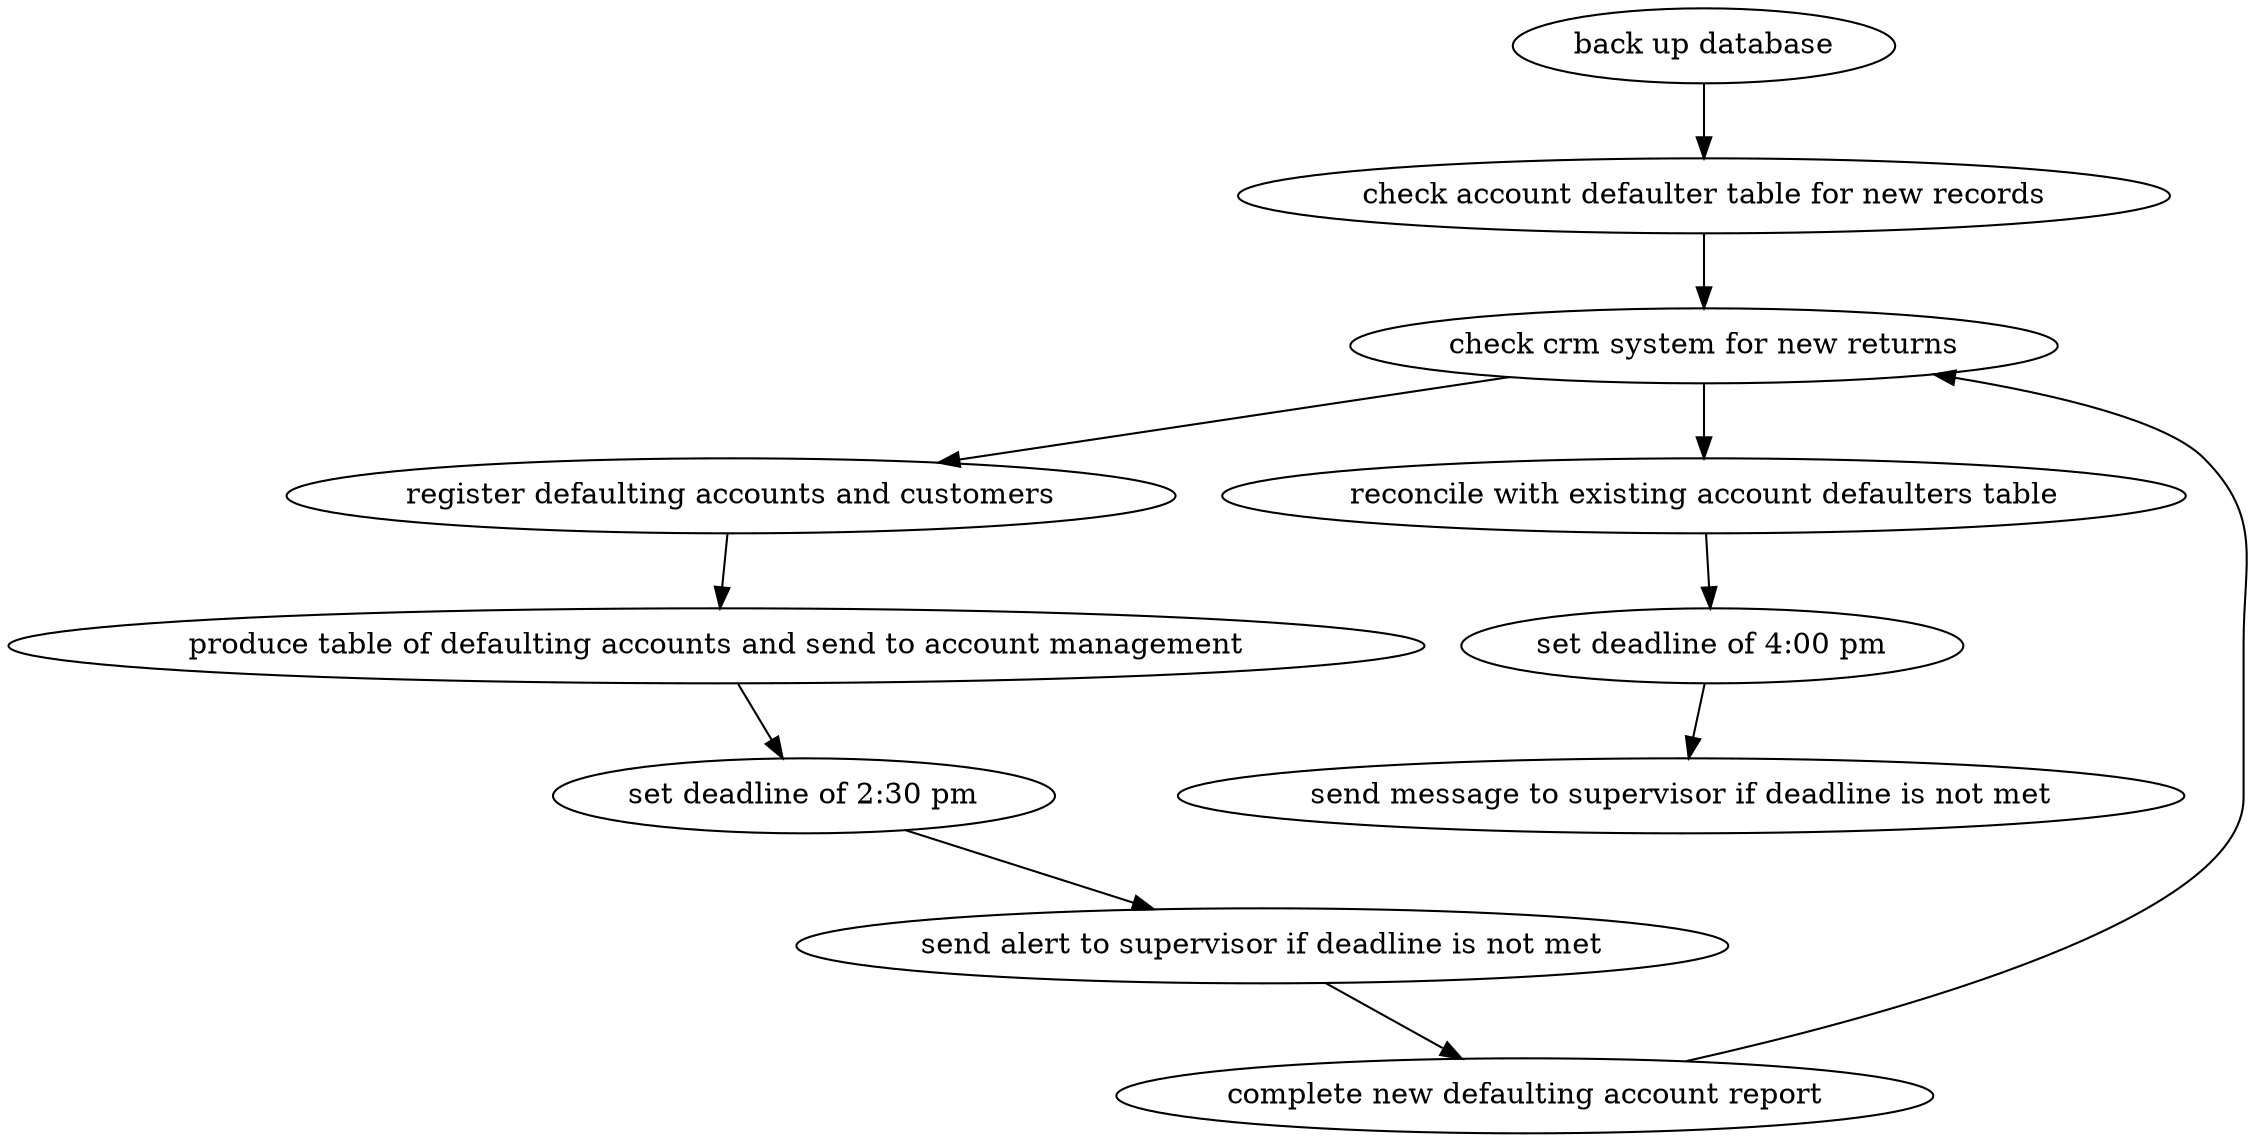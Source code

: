 strict digraph "doc-9.1" {
	graph [name="doc-9.1"];
	"back up database"	[attrs="{'type': 'Activity', 'label': 'back up database'}"];
	"check account defaulter table for new records"	[attrs="{'type': 'Activity', 'label': 'check account defaulter table for new records'}"];
	"back up database" -> "check account defaulter table for new records"	[attrs="{'type': 'flow', 'label': 'flow'}"];
	"check crm system for new returns"	[attrs="{'type': 'Activity', 'label': 'check crm system for new returns'}"];
	"check account defaulter table for new records" -> "check crm system for new returns"	[attrs="{'type': 'flow', 'label': 'flow'}"];
	"register defaulting accounts and customers"	[attrs="{'type': 'Activity', 'label': 'register defaulting accounts and customers'}"];
	"check crm system for new returns" -> "register defaulting accounts and customers"	[attrs="{'type': 'flow', 'label': 'flow'}"];
	"reconcile with existing account defaulters table"	[attrs="{'type': 'Activity', 'label': 'reconcile with existing account defaulters table'}"];
	"check crm system for new returns" -> "reconcile with existing account defaulters table"	[attrs="{'type': 'flow', 'label': 'flow'}"];
	"produce table of defaulting accounts and send to account management"	[attrs="{'type': 'Activity', 'label': 'produce table of defaulting accounts and send to account management'}"];
	"register defaulting accounts and customers" -> "produce table of defaulting accounts and send to account management"	[attrs="{'type': 'flow', 'label': 'flow'}"];
	"set deadline of 2:30 pm"	[attrs="{'type': 'Activity', 'label': 'set deadline of 2:30 pm'}"];
	"produce table of defaulting accounts and send to account management" -> "set deadline of 2:30 pm"	[attrs="{'type': 'flow', 'label': 'flow'}"];
	"send alert to supervisor if deadline is not met"	[attrs="{'type': 'Activity', 'label': 'send alert to supervisor if deadline is not met'}"];
	"set deadline of 2:30 pm" -> "send alert to supervisor if deadline is not met"	[attrs="{'type': 'flow', 'label': 'flow'}"];
	"complete new defaulting account report"	[attrs="{'type': 'Activity', 'label': 'complete new defaulting account report'}"];
	"send alert to supervisor if deadline is not met" -> "complete new defaulting account report"	[attrs="{'type': 'flow', 'label': 'flow'}"];
	"complete new defaulting account report" -> "check crm system for new returns"	[attrs="{'type': 'flow', 'label': 'flow'}"];
	"set deadline of 4:00 pm"	[attrs="{'type': 'Activity', 'label': 'set deadline of 4:00 pm'}"];
	"reconcile with existing account defaulters table" -> "set deadline of 4:00 pm"	[attrs="{'type': 'flow', 'label': 'flow'}"];
	"send message to supervisor if deadline is not met"	[attrs="{'type': 'Activity', 'label': 'send message to supervisor if deadline is not met'}"];
	"set deadline of 4:00 pm" -> "send message to supervisor if deadline is not met"	[attrs="{'type': 'flow', 'label': 'flow'}"];
}
